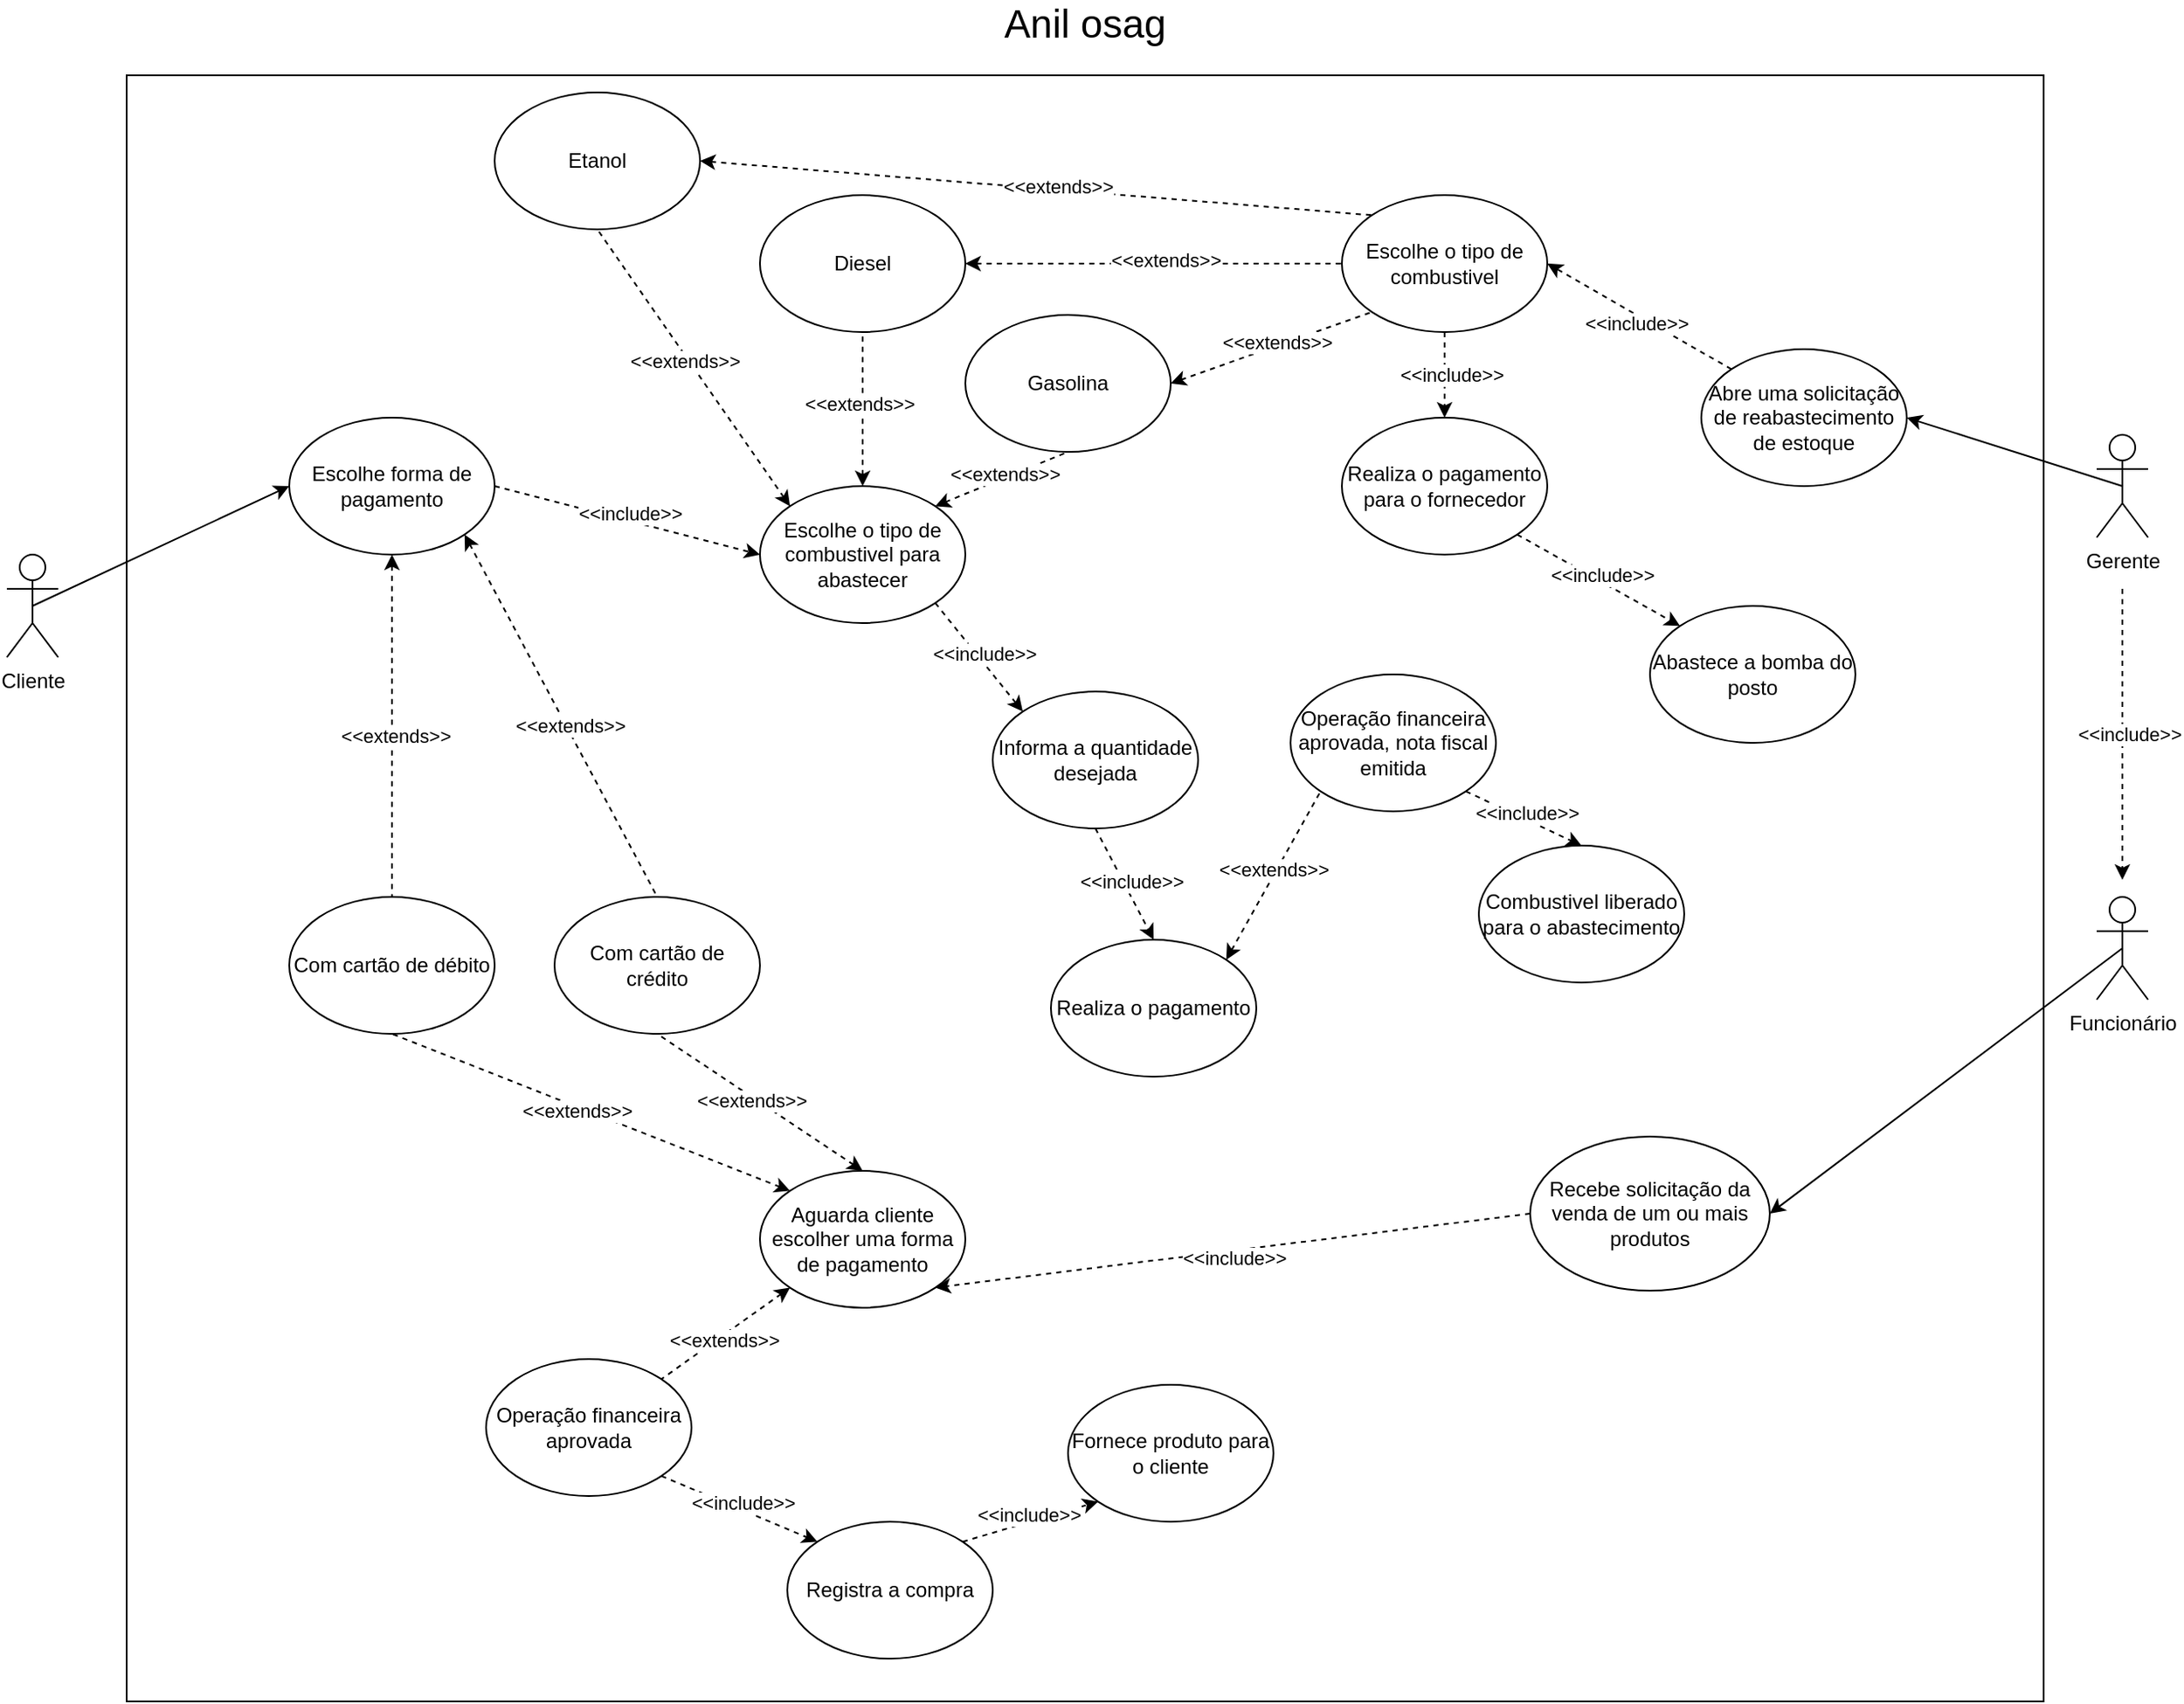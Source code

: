 <mxfile version="24.2.3" type="device">
  <diagram name="Página-1" id="jO5LcN-IIeKtfQCGkDKC">
    <mxGraphModel dx="1474" dy="757" grid="1" gridSize="10" guides="1" tooltips="1" connect="1" arrows="1" fold="1" page="1" pageScale="1" pageWidth="827" pageHeight="1169" math="0" shadow="0">
      <root>
        <mxCell id="0" />
        <mxCell id="1" parent="0" />
        <mxCell id="9EDQes4h3XlZUDCK579F-2" value="" style="rounded=0;whiteSpace=wrap;html=1;" vertex="1" parent="1">
          <mxGeometry x="90" y="60" width="1120" height="950" as="geometry" />
        </mxCell>
        <mxCell id="9EDQes4h3XlZUDCK579F-1" value="Cliente" style="shape=umlActor;verticalLabelPosition=bottom;verticalAlign=top;html=1;outlineConnect=0;" vertex="1" parent="1">
          <mxGeometry x="20" y="340" width="30" height="60" as="geometry" />
        </mxCell>
        <mxCell id="9EDQes4h3XlZUDCK579F-3" value="Anil osag" style="text;html=1;align=center;verticalAlign=middle;whiteSpace=wrap;rounded=0;fontSize=23;" vertex="1" parent="1">
          <mxGeometry x="589.25" y="20" width="121.5" height="20" as="geometry" />
        </mxCell>
        <mxCell id="9EDQes4h3XlZUDCK579F-4" value="Escolhe o tipo de combustivel para abastecer" style="ellipse;whiteSpace=wrap;html=1;" vertex="1" parent="1">
          <mxGeometry x="460" y="300" width="120" height="80" as="geometry" />
        </mxCell>
        <mxCell id="9EDQes4h3XlZUDCK579F-8" value="Gasolina" style="ellipse;whiteSpace=wrap;html=1;" vertex="1" parent="1">
          <mxGeometry x="580" y="200" width="120" height="80" as="geometry" />
        </mxCell>
        <mxCell id="9EDQes4h3XlZUDCK579F-9" value="Diesel" style="ellipse;whiteSpace=wrap;html=1;" vertex="1" parent="1">
          <mxGeometry x="460" y="130" width="120" height="80" as="geometry" />
        </mxCell>
        <mxCell id="9EDQes4h3XlZUDCK579F-10" value="Etanol" style="ellipse;whiteSpace=wrap;html=1;" vertex="1" parent="1">
          <mxGeometry x="305" y="70" width="120" height="80" as="geometry" />
        </mxCell>
        <mxCell id="9EDQes4h3XlZUDCK579F-11" value="" style="endArrow=classic;html=1;rounded=0;exitX=0.5;exitY=0.5;exitDx=0;exitDy=0;exitPerimeter=0;entryX=0;entryY=0.5;entryDx=0;entryDy=0;" edge="1" parent="1" source="9EDQes4h3XlZUDCK579F-1" target="9EDQes4h3XlZUDCK579F-21">
          <mxGeometry width="50" height="50" relative="1" as="geometry">
            <mxPoint x="440" y="600" as="sourcePoint" />
            <mxPoint x="490" y="550" as="targetPoint" />
          </mxGeometry>
        </mxCell>
        <mxCell id="9EDQes4h3XlZUDCK579F-12" value="" style="endArrow=none;dashed=1;html=1;rounded=0;exitX=1;exitY=0;exitDx=0;exitDy=0;entryX=0.5;entryY=1;entryDx=0;entryDy=0;endFill=0;startArrow=classic;startFill=1;" edge="1" parent="1" source="9EDQes4h3XlZUDCK579F-4" target="9EDQes4h3XlZUDCK579F-8">
          <mxGeometry width="50" height="50" relative="1" as="geometry">
            <mxPoint x="440" y="600" as="sourcePoint" />
            <mxPoint x="490" y="550" as="targetPoint" />
          </mxGeometry>
        </mxCell>
        <mxCell id="9EDQes4h3XlZUDCK579F-13" value="&amp;lt;&amp;lt;extends&amp;gt;&amp;gt;" style="edgeLabel;html=1;align=center;verticalAlign=middle;resizable=0;points=[];" vertex="1" connectable="0" parent="9EDQes4h3XlZUDCK579F-12">
          <mxGeometry x="0.062" y="2" relative="1" as="geometry">
            <mxPoint as="offset" />
          </mxGeometry>
        </mxCell>
        <mxCell id="9EDQes4h3XlZUDCK579F-17" value="" style="endArrow=none;dashed=1;html=1;rounded=0;exitX=0.5;exitY=0;exitDx=0;exitDy=0;entryX=0.5;entryY=1;entryDx=0;entryDy=0;endFill=0;startArrow=classic;startFill=1;" edge="1" parent="1" source="9EDQes4h3XlZUDCK579F-4" target="9EDQes4h3XlZUDCK579F-9">
          <mxGeometry width="50" height="50" relative="1" as="geometry">
            <mxPoint x="300" y="510" as="sourcePoint" />
            <mxPoint x="360" y="580" as="targetPoint" />
          </mxGeometry>
        </mxCell>
        <mxCell id="9EDQes4h3XlZUDCK579F-18" value="&amp;lt;&amp;lt;extends&amp;gt;&amp;gt;" style="edgeLabel;html=1;align=center;verticalAlign=middle;resizable=0;points=[];" vertex="1" connectable="0" parent="9EDQes4h3XlZUDCK579F-17">
          <mxGeometry x="0.062" y="2" relative="1" as="geometry">
            <mxPoint as="offset" />
          </mxGeometry>
        </mxCell>
        <mxCell id="9EDQes4h3XlZUDCK579F-19" value="" style="endArrow=none;dashed=1;html=1;rounded=0;exitX=0;exitY=0;exitDx=0;exitDy=0;entryX=0.5;entryY=1;entryDx=0;entryDy=0;endFill=0;startArrow=classic;startFill=1;" edge="1" parent="1" source="9EDQes4h3XlZUDCK579F-4" target="9EDQes4h3XlZUDCK579F-10">
          <mxGeometry width="50" height="50" relative="1" as="geometry">
            <mxPoint x="290" y="600" as="sourcePoint" />
            <mxPoint x="350" y="670" as="targetPoint" />
          </mxGeometry>
        </mxCell>
        <mxCell id="9EDQes4h3XlZUDCK579F-20" value="&amp;lt;&amp;lt;extends&amp;gt;&amp;gt;" style="edgeLabel;html=1;align=center;verticalAlign=middle;resizable=0;points=[];" vertex="1" connectable="0" parent="9EDQes4h3XlZUDCK579F-19">
          <mxGeometry x="0.062" y="2" relative="1" as="geometry">
            <mxPoint as="offset" />
          </mxGeometry>
        </mxCell>
        <mxCell id="9EDQes4h3XlZUDCK579F-21" value="Escolhe forma de pagamento" style="ellipse;whiteSpace=wrap;html=1;" vertex="1" parent="1">
          <mxGeometry x="185" y="260" width="120" height="80" as="geometry" />
        </mxCell>
        <mxCell id="9EDQes4h3XlZUDCK579F-22" value="" style="endArrow=classic;dashed=1;html=1;rounded=0;exitX=1;exitY=0.5;exitDx=0;exitDy=0;entryX=0;entryY=0.5;entryDx=0;entryDy=0;endFill=1;" edge="1" parent="1" source="9EDQes4h3XlZUDCK579F-21" target="9EDQes4h3XlZUDCK579F-4">
          <mxGeometry width="50" height="50" relative="1" as="geometry">
            <mxPoint x="436" y="250" as="sourcePoint" />
            <mxPoint x="486" y="200" as="targetPoint" />
          </mxGeometry>
        </mxCell>
        <mxCell id="9EDQes4h3XlZUDCK579F-23" value="&amp;lt;&amp;lt;include&amp;gt;&amp;gt;" style="edgeLabel;html=1;align=center;verticalAlign=middle;resizable=0;points=[];" vertex="1" connectable="0" parent="9EDQes4h3XlZUDCK579F-22">
          <mxGeometry x="-0.001" y="4" relative="1" as="geometry">
            <mxPoint as="offset" />
          </mxGeometry>
        </mxCell>
        <mxCell id="9EDQes4h3XlZUDCK579F-24" value="Com cartão de crédito" style="ellipse;whiteSpace=wrap;html=1;" vertex="1" parent="1">
          <mxGeometry x="340" y="540" width="120" height="80" as="geometry" />
        </mxCell>
        <mxCell id="9EDQes4h3XlZUDCK579F-25" value="Com cartão de débito" style="ellipse;whiteSpace=wrap;html=1;" vertex="1" parent="1">
          <mxGeometry x="185" y="540" width="120" height="80" as="geometry" />
        </mxCell>
        <mxCell id="9EDQes4h3XlZUDCK579F-26" value="" style="endArrow=none;dashed=1;html=1;rounded=0;exitX=1;exitY=1;exitDx=0;exitDy=0;entryX=0.5;entryY=0;entryDx=0;entryDy=0;endFill=0;startArrow=classic;startFill=1;" edge="1" parent="1" source="9EDQes4h3XlZUDCK579F-21" target="9EDQes4h3XlZUDCK579F-24">
          <mxGeometry width="50" height="50" relative="1" as="geometry">
            <mxPoint x="466" y="260" as="sourcePoint" />
            <mxPoint x="506" y="350" as="targetPoint" />
          </mxGeometry>
        </mxCell>
        <mxCell id="9EDQes4h3XlZUDCK579F-27" value="&amp;lt;&amp;lt;extends&amp;gt;&amp;gt;" style="edgeLabel;html=1;align=center;verticalAlign=middle;resizable=0;points=[];" vertex="1" connectable="0" parent="9EDQes4h3XlZUDCK579F-26">
          <mxGeometry x="0.062" y="2" relative="1" as="geometry">
            <mxPoint as="offset" />
          </mxGeometry>
        </mxCell>
        <mxCell id="9EDQes4h3XlZUDCK579F-28" value="" style="endArrow=none;dashed=1;html=1;rounded=0;exitX=0.5;exitY=1;exitDx=0;exitDy=0;entryX=0.5;entryY=0;entryDx=0;entryDy=0;endFill=0;startArrow=classic;startFill=1;" edge="1" parent="1" source="9EDQes4h3XlZUDCK579F-21" target="9EDQes4h3XlZUDCK579F-25">
          <mxGeometry width="50" height="50" relative="1" as="geometry">
            <mxPoint x="519.5" y="274" as="sourcePoint" />
            <mxPoint x="452.5" y="230" as="targetPoint" />
          </mxGeometry>
        </mxCell>
        <mxCell id="9EDQes4h3XlZUDCK579F-29" value="&amp;lt;&amp;lt;extends&amp;gt;&amp;gt;" style="edgeLabel;html=1;align=center;verticalAlign=middle;resizable=0;points=[];" vertex="1" connectable="0" parent="9EDQes4h3XlZUDCK579F-28">
          <mxGeometry x="0.062" y="2" relative="1" as="geometry">
            <mxPoint as="offset" />
          </mxGeometry>
        </mxCell>
        <mxCell id="9EDQes4h3XlZUDCK579F-30" value="Realiza o pagamento" style="ellipse;whiteSpace=wrap;html=1;" vertex="1" parent="1">
          <mxGeometry x="630" y="565" width="120" height="80" as="geometry" />
        </mxCell>
        <mxCell id="9EDQes4h3XlZUDCK579F-31" value="" style="endArrow=classic;dashed=1;html=1;rounded=0;exitX=0.5;exitY=1;exitDx=0;exitDy=0;entryX=0.5;entryY=0;entryDx=0;entryDy=0;endFill=1;" edge="1" parent="1" source="9EDQes4h3XlZUDCK579F-33" target="9EDQes4h3XlZUDCK579F-30">
          <mxGeometry width="50" height="50" relative="1" as="geometry">
            <mxPoint x="535" y="299.83" as="sourcePoint" />
            <mxPoint x="646" y="299.83" as="targetPoint" />
          </mxGeometry>
        </mxCell>
        <mxCell id="9EDQes4h3XlZUDCK579F-32" value="&amp;lt;&amp;lt;include&amp;gt;&amp;gt;" style="edgeLabel;html=1;align=center;verticalAlign=middle;resizable=0;points=[];" vertex="1" connectable="0" parent="9EDQes4h3XlZUDCK579F-31">
          <mxGeometry x="-0.001" y="4" relative="1" as="geometry">
            <mxPoint as="offset" />
          </mxGeometry>
        </mxCell>
        <mxCell id="9EDQes4h3XlZUDCK579F-33" value="Informa a quantidade desejada" style="ellipse;whiteSpace=wrap;html=1;" vertex="1" parent="1">
          <mxGeometry x="596" y="420" width="120" height="80" as="geometry" />
        </mxCell>
        <mxCell id="9EDQes4h3XlZUDCK579F-34" value="" style="endArrow=classic;dashed=1;html=1;rounded=0;exitX=1;exitY=1;exitDx=0;exitDy=0;entryX=0;entryY=0;entryDx=0;entryDy=0;endFill=1;" edge="1" parent="1" source="9EDQes4h3XlZUDCK579F-4" target="9EDQes4h3XlZUDCK579F-33">
          <mxGeometry width="50" height="50" relative="1" as="geometry">
            <mxPoint x="376" y="380" as="sourcePoint" />
            <mxPoint x="497" y="380" as="targetPoint" />
          </mxGeometry>
        </mxCell>
        <mxCell id="9EDQes4h3XlZUDCK579F-35" value="&amp;lt;&amp;lt;include&amp;gt;&amp;gt;" style="edgeLabel;html=1;align=center;verticalAlign=middle;resizable=0;points=[];" vertex="1" connectable="0" parent="9EDQes4h3XlZUDCK579F-34">
          <mxGeometry x="-0.001" y="4" relative="1" as="geometry">
            <mxPoint as="offset" />
          </mxGeometry>
        </mxCell>
        <mxCell id="9EDQes4h3XlZUDCK579F-36" value="Operação financeira aprovada, nota fiscal emitida" style="ellipse;whiteSpace=wrap;html=1;" vertex="1" parent="1">
          <mxGeometry x="770" y="410" width="120" height="80" as="geometry" />
        </mxCell>
        <mxCell id="9EDQes4h3XlZUDCK579F-37" value="" style="endArrow=none;dashed=1;html=1;rounded=0;exitX=1;exitY=0;exitDx=0;exitDy=0;entryX=0;entryY=1;entryDx=0;entryDy=0;endFill=0;startArrow=classic;startFill=1;" edge="1" parent="1" source="9EDQes4h3XlZUDCK579F-30" target="9EDQes4h3XlZUDCK579F-36">
          <mxGeometry width="50" height="50" relative="1" as="geometry">
            <mxPoint x="736" y="334" as="sourcePoint" />
            <mxPoint x="804" y="406" as="targetPoint" />
          </mxGeometry>
        </mxCell>
        <mxCell id="9EDQes4h3XlZUDCK579F-38" value="&amp;lt;&amp;lt;extends&amp;gt;&amp;gt;" style="edgeLabel;html=1;align=center;verticalAlign=middle;resizable=0;points=[];" vertex="1" connectable="0" parent="9EDQes4h3XlZUDCK579F-37">
          <mxGeometry x="0.062" y="2" relative="1" as="geometry">
            <mxPoint as="offset" />
          </mxGeometry>
        </mxCell>
        <mxCell id="9EDQes4h3XlZUDCK579F-39" value="Combustivel liberado para o abastecimento" style="ellipse;whiteSpace=wrap;html=1;" vertex="1" parent="1">
          <mxGeometry x="880" y="510" width="120" height="80" as="geometry" />
        </mxCell>
        <mxCell id="9EDQes4h3XlZUDCK579F-40" value="" style="endArrow=classic;dashed=1;html=1;rounded=0;exitX=1;exitY=1;exitDx=0;exitDy=0;entryX=0.5;entryY=0;entryDx=0;entryDy=0;endFill=1;" edge="1" parent="1" source="9EDQes4h3XlZUDCK579F-36" target="9EDQes4h3XlZUDCK579F-39">
          <mxGeometry width="50" height="50" relative="1" as="geometry">
            <mxPoint x="926" y="280" as="sourcePoint" />
            <mxPoint x="993" y="370" as="targetPoint" />
          </mxGeometry>
        </mxCell>
        <mxCell id="9EDQes4h3XlZUDCK579F-41" value="&amp;lt;&amp;lt;include&amp;gt;&amp;gt;" style="edgeLabel;html=1;align=center;verticalAlign=middle;resizable=0;points=[];" vertex="1" connectable="0" parent="9EDQes4h3XlZUDCK579F-40">
          <mxGeometry x="-0.001" y="4" relative="1" as="geometry">
            <mxPoint as="offset" />
          </mxGeometry>
        </mxCell>
        <mxCell id="9EDQes4h3XlZUDCK579F-42" value="Funcionário" style="shape=umlActor;verticalLabelPosition=bottom;verticalAlign=top;html=1;outlineConnect=0;" vertex="1" parent="1">
          <mxGeometry x="1241" y="540" width="30" height="60" as="geometry" />
        </mxCell>
        <mxCell id="9EDQes4h3XlZUDCK579F-43" value="Gerente" style="shape=umlActor;verticalLabelPosition=bottom;verticalAlign=top;html=1;outlineConnect=0;" vertex="1" parent="1">
          <mxGeometry x="1241" y="270" width="30" height="60" as="geometry" />
        </mxCell>
        <mxCell id="9EDQes4h3XlZUDCK579F-44" value="Recebe solicitação da venda de um ou mais produtos" style="ellipse;whiteSpace=wrap;html=1;" vertex="1" parent="1">
          <mxGeometry x="910" y="680" width="140" height="90" as="geometry" />
        </mxCell>
        <mxCell id="9EDQes4h3XlZUDCK579F-46" value="" style="endArrow=classic;html=1;rounded=0;exitX=0.5;exitY=0.5;exitDx=0;exitDy=0;exitPerimeter=0;entryX=1;entryY=0.5;entryDx=0;entryDy=0;" edge="1" parent="1" source="9EDQes4h3XlZUDCK579F-42" target="9EDQes4h3XlZUDCK579F-44">
          <mxGeometry width="50" height="50" relative="1" as="geometry">
            <mxPoint x="286" y="970" as="sourcePoint" />
            <mxPoint x="336" y="920" as="targetPoint" />
          </mxGeometry>
        </mxCell>
        <mxCell id="9EDQes4h3XlZUDCK579F-52" value="Aguarda cliente escolher uma forma de pagamento" style="ellipse;whiteSpace=wrap;html=1;" vertex="1" parent="1">
          <mxGeometry x="460" y="700" width="120" height="80" as="geometry" />
        </mxCell>
        <mxCell id="9EDQes4h3XlZUDCK579F-53" value="" style="endArrow=none;dashed=1;html=1;rounded=0;exitX=0;exitY=0;exitDx=0;exitDy=0;entryX=0.5;entryY=1;entryDx=0;entryDy=0;endFill=0;startArrow=classic;startFill=1;" edge="1" parent="1" source="9EDQes4h3XlZUDCK579F-52" target="9EDQes4h3XlZUDCK579F-25">
          <mxGeometry width="50" height="50" relative="1" as="geometry">
            <mxPoint x="183.95" y="595" as="sourcePoint" />
            <mxPoint x="183.95" y="795" as="targetPoint" />
          </mxGeometry>
        </mxCell>
        <mxCell id="9EDQes4h3XlZUDCK579F-54" value="&amp;lt;&amp;lt;extends&amp;gt;&amp;gt;" style="edgeLabel;html=1;align=center;verticalAlign=middle;resizable=0;points=[];" vertex="1" connectable="0" parent="9EDQes4h3XlZUDCK579F-53">
          <mxGeometry x="0.062" y="2" relative="1" as="geometry">
            <mxPoint as="offset" />
          </mxGeometry>
        </mxCell>
        <mxCell id="9EDQes4h3XlZUDCK579F-55" value="" style="endArrow=none;dashed=1;html=1;rounded=0;exitX=0.5;exitY=0;exitDx=0;exitDy=0;entryX=0.5;entryY=1;entryDx=0;entryDy=0;endFill=0;startArrow=classic;startFill=1;" edge="1" parent="1" source="9EDQes4h3XlZUDCK579F-52" target="9EDQes4h3XlZUDCK579F-24">
          <mxGeometry width="50" height="50" relative="1" as="geometry">
            <mxPoint x="505" y="772" as="sourcePoint" />
            <mxPoint x="436" y="630" as="targetPoint" />
          </mxGeometry>
        </mxCell>
        <mxCell id="9EDQes4h3XlZUDCK579F-56" value="&amp;lt;&amp;lt;extends&amp;gt;&amp;gt;" style="edgeLabel;html=1;align=center;verticalAlign=middle;resizable=0;points=[];" vertex="1" connectable="0" parent="9EDQes4h3XlZUDCK579F-55">
          <mxGeometry x="0.062" y="2" relative="1" as="geometry">
            <mxPoint as="offset" />
          </mxGeometry>
        </mxCell>
        <mxCell id="9EDQes4h3XlZUDCK579F-57" value="" style="endArrow=classic;dashed=1;html=1;rounded=0;exitX=0;exitY=0.5;exitDx=0;exitDy=0;entryX=1;entryY=1;entryDx=0;entryDy=0;endFill=1;" edge="1" parent="1" source="9EDQes4h3XlZUDCK579F-44" target="9EDQes4h3XlZUDCK579F-52">
          <mxGeometry width="50" height="50" relative="1" as="geometry">
            <mxPoint x="385.47" y="870" as="sourcePoint" />
            <mxPoint x="385.47" y="930" as="targetPoint" />
          </mxGeometry>
        </mxCell>
        <mxCell id="9EDQes4h3XlZUDCK579F-58" value="&amp;lt;&amp;lt;include&amp;gt;&amp;gt;" style="edgeLabel;html=1;align=center;verticalAlign=middle;resizable=0;points=[];" vertex="1" connectable="0" parent="9EDQes4h3XlZUDCK579F-57">
          <mxGeometry x="-0.001" y="4" relative="1" as="geometry">
            <mxPoint as="offset" />
          </mxGeometry>
        </mxCell>
        <mxCell id="9EDQes4h3XlZUDCK579F-59" value="Operação financeira aprovada" style="ellipse;whiteSpace=wrap;html=1;" vertex="1" parent="1">
          <mxGeometry x="300" y="810" width="120" height="80" as="geometry" />
        </mxCell>
        <mxCell id="9EDQes4h3XlZUDCK579F-60" value="" style="endArrow=none;dashed=1;html=1;rounded=0;exitX=0;exitY=1;exitDx=0;exitDy=0;entryX=1;entryY=0;entryDx=0;entryDy=0;endFill=0;startArrow=classic;startFill=1;" edge="1" parent="1" source="9EDQes4h3XlZUDCK579F-52" target="9EDQes4h3XlZUDCK579F-59">
          <mxGeometry width="50" height="50" relative="1" as="geometry">
            <mxPoint x="602" y="720" as="sourcePoint" />
            <mxPoint x="710" y="608" as="targetPoint" />
          </mxGeometry>
        </mxCell>
        <mxCell id="9EDQes4h3XlZUDCK579F-61" value="&amp;lt;&amp;lt;extends&amp;gt;&amp;gt;" style="edgeLabel;html=1;align=center;verticalAlign=middle;resizable=0;points=[];" vertex="1" connectable="0" parent="9EDQes4h3XlZUDCK579F-60">
          <mxGeometry x="0.062" y="2" relative="1" as="geometry">
            <mxPoint as="offset" />
          </mxGeometry>
        </mxCell>
        <mxCell id="9EDQes4h3XlZUDCK579F-62" value="Fornece produto para o cliente" style="ellipse;whiteSpace=wrap;html=1;" vertex="1" parent="1">
          <mxGeometry x="640" y="825" width="120" height="80" as="geometry" />
        </mxCell>
        <mxCell id="9EDQes4h3XlZUDCK579F-63" value="" style="endArrow=classic;dashed=1;html=1;rounded=0;exitX=1;exitY=0;exitDx=0;exitDy=0;entryX=0;entryY=1;entryDx=0;entryDy=0;endFill=1;" edge="1" parent="1" source="9EDQes4h3XlZUDCK579F-66" target="9EDQes4h3XlZUDCK579F-62">
          <mxGeometry width="50" height="50" relative="1" as="geometry">
            <mxPoint x="796" y="560" as="sourcePoint" />
            <mxPoint x="796" y="620" as="targetPoint" />
          </mxGeometry>
        </mxCell>
        <mxCell id="9EDQes4h3XlZUDCK579F-64" value="&amp;lt;&amp;lt;include&amp;gt;&amp;gt;" style="edgeLabel;html=1;align=center;verticalAlign=middle;resizable=0;points=[];" vertex="1" connectable="0" parent="9EDQes4h3XlZUDCK579F-63">
          <mxGeometry x="-0.001" y="4" relative="1" as="geometry">
            <mxPoint as="offset" />
          </mxGeometry>
        </mxCell>
        <mxCell id="9EDQes4h3XlZUDCK579F-66" value="Registra a compra" style="ellipse;whiteSpace=wrap;html=1;" vertex="1" parent="1">
          <mxGeometry x="476" y="905" width="120" height="80" as="geometry" />
        </mxCell>
        <mxCell id="9EDQes4h3XlZUDCK579F-67" value="" style="endArrow=classic;dashed=1;html=1;rounded=0;exitX=1;exitY=1;exitDx=0;exitDy=0;entryX=0;entryY=0;entryDx=0;entryDy=0;endFill=1;" edge="1" parent="1" source="9EDQes4h3XlZUDCK579F-59" target="9EDQes4h3XlZUDCK579F-66">
          <mxGeometry width="50" height="50" relative="1" as="geometry">
            <mxPoint x="538" y="779.47" as="sourcePoint" />
            <mxPoint x="668" y="779.47" as="targetPoint" />
          </mxGeometry>
        </mxCell>
        <mxCell id="9EDQes4h3XlZUDCK579F-68" value="&amp;lt;&amp;lt;include&amp;gt;&amp;gt;" style="edgeLabel;html=1;align=center;verticalAlign=middle;resizable=0;points=[];" vertex="1" connectable="0" parent="9EDQes4h3XlZUDCK579F-67">
          <mxGeometry x="-0.001" y="4" relative="1" as="geometry">
            <mxPoint as="offset" />
          </mxGeometry>
        </mxCell>
        <mxCell id="9EDQes4h3XlZUDCK579F-69" value="" style="endArrow=classic;dashed=1;html=1;rounded=0;endFill=1;" edge="1" parent="1">
          <mxGeometry width="50" height="50" relative="1" as="geometry">
            <mxPoint x="1256" y="360" as="sourcePoint" />
            <mxPoint x="1256" y="530" as="targetPoint" />
          </mxGeometry>
        </mxCell>
        <mxCell id="9EDQes4h3XlZUDCK579F-70" value="&amp;lt;&amp;lt;include&amp;gt;&amp;gt;" style="edgeLabel;html=1;align=center;verticalAlign=middle;resizable=0;points=[];" vertex="1" connectable="0" parent="9EDQes4h3XlZUDCK579F-69">
          <mxGeometry x="-0.001" y="4" relative="1" as="geometry">
            <mxPoint as="offset" />
          </mxGeometry>
        </mxCell>
        <mxCell id="9EDQes4h3XlZUDCK579F-74" value="Abre uma solicitação de reabastecimento de estoque" style="ellipse;whiteSpace=wrap;html=1;" vertex="1" parent="1">
          <mxGeometry x="1010" y="220" width="120" height="80" as="geometry" />
        </mxCell>
        <mxCell id="9EDQes4h3XlZUDCK579F-75" value="" style="endArrow=classic;html=1;rounded=0;entryX=1;entryY=0.5;entryDx=0;entryDy=0;exitX=0.5;exitY=0.5;exitDx=0;exitDy=0;exitPerimeter=0;" edge="1" parent="1" source="9EDQes4h3XlZUDCK579F-43" target="9EDQes4h3XlZUDCK579F-74">
          <mxGeometry width="50" height="50" relative="1" as="geometry">
            <mxPoint x="970" y="310" as="sourcePoint" />
            <mxPoint x="1020" y="260" as="targetPoint" />
          </mxGeometry>
        </mxCell>
        <mxCell id="9EDQes4h3XlZUDCK579F-76" value="Escolhe o tipo de combustivel" style="ellipse;whiteSpace=wrap;html=1;" vertex="1" parent="1">
          <mxGeometry x="800" y="130" width="120" height="80" as="geometry" />
        </mxCell>
        <mxCell id="9EDQes4h3XlZUDCK579F-77" value="" style="endArrow=none;dashed=1;html=1;rounded=0;exitX=1;exitY=0.5;exitDx=0;exitDy=0;entryX=0;entryY=1;entryDx=0;entryDy=0;endFill=0;startArrow=classic;startFill=1;" edge="1" parent="1" source="9EDQes4h3XlZUDCK579F-8" target="9EDQes4h3XlZUDCK579F-76">
          <mxGeometry width="50" height="50" relative="1" as="geometry">
            <mxPoint x="730" y="172" as="sourcePoint" />
            <mxPoint x="808" y="140" as="targetPoint" />
          </mxGeometry>
        </mxCell>
        <mxCell id="9EDQes4h3XlZUDCK579F-78" value="&amp;lt;&amp;lt;extends&amp;gt;&amp;gt;" style="edgeLabel;html=1;align=center;verticalAlign=middle;resizable=0;points=[];" vertex="1" connectable="0" parent="9EDQes4h3XlZUDCK579F-77">
          <mxGeometry x="0.062" y="2" relative="1" as="geometry">
            <mxPoint as="offset" />
          </mxGeometry>
        </mxCell>
        <mxCell id="9EDQes4h3XlZUDCK579F-79" value="" style="endArrow=none;dashed=1;html=1;rounded=0;exitX=1;exitY=0.5;exitDx=0;exitDy=0;entryX=0;entryY=0.5;entryDx=0;entryDy=0;endFill=0;startArrow=classic;startFill=1;" edge="1" parent="1" source="9EDQes4h3XlZUDCK579F-9" target="9EDQes4h3XlZUDCK579F-76">
          <mxGeometry width="50" height="50" relative="1" as="geometry">
            <mxPoint x="710" y="200" as="sourcePoint" />
            <mxPoint x="810" y="240" as="targetPoint" />
          </mxGeometry>
        </mxCell>
        <mxCell id="9EDQes4h3XlZUDCK579F-80" value="&amp;lt;&amp;lt;extends&amp;gt;&amp;gt;" style="edgeLabel;html=1;align=center;verticalAlign=middle;resizable=0;points=[];" vertex="1" connectable="0" parent="9EDQes4h3XlZUDCK579F-79">
          <mxGeometry x="0.062" y="2" relative="1" as="geometry">
            <mxPoint as="offset" />
          </mxGeometry>
        </mxCell>
        <mxCell id="9EDQes4h3XlZUDCK579F-81" value="" style="endArrow=none;dashed=1;html=1;rounded=0;exitX=1;exitY=0.5;exitDx=0;exitDy=0;entryX=0;entryY=0;entryDx=0;entryDy=0;endFill=0;startArrow=classic;startFill=1;" edge="1" parent="1" source="9EDQes4h3XlZUDCK579F-10" target="9EDQes4h3XlZUDCK579F-76">
          <mxGeometry width="50" height="50" relative="1" as="geometry">
            <mxPoint x="770" y="130" as="sourcePoint" />
            <mxPoint x="870" y="170" as="targetPoint" />
          </mxGeometry>
        </mxCell>
        <mxCell id="9EDQes4h3XlZUDCK579F-82" value="&amp;lt;&amp;lt;extends&amp;gt;&amp;gt;" style="edgeLabel;html=1;align=center;verticalAlign=middle;resizable=0;points=[];" vertex="1" connectable="0" parent="9EDQes4h3XlZUDCK579F-81">
          <mxGeometry x="0.062" y="2" relative="1" as="geometry">
            <mxPoint as="offset" />
          </mxGeometry>
        </mxCell>
        <mxCell id="9EDQes4h3XlZUDCK579F-83" value="" style="endArrow=classic;dashed=1;html=1;rounded=0;exitX=0;exitY=0;exitDx=0;exitDy=0;entryX=1;entryY=0.5;entryDx=0;entryDy=0;endFill=1;" edge="1" parent="1" source="9EDQes4h3XlZUDCK579F-74" target="9EDQes4h3XlZUDCK579F-76">
          <mxGeometry width="50" height="50" relative="1" as="geometry">
            <mxPoint x="770" y="280" as="sourcePoint" />
            <mxPoint x="925" y="320" as="targetPoint" />
          </mxGeometry>
        </mxCell>
        <mxCell id="9EDQes4h3XlZUDCK579F-84" value="&amp;lt;&amp;lt;include&amp;gt;&amp;gt;" style="edgeLabel;html=1;align=center;verticalAlign=middle;resizable=0;points=[];" vertex="1" connectable="0" parent="9EDQes4h3XlZUDCK579F-83">
          <mxGeometry x="-0.001" y="4" relative="1" as="geometry">
            <mxPoint as="offset" />
          </mxGeometry>
        </mxCell>
        <mxCell id="9EDQes4h3XlZUDCK579F-85" value="Realiza o pagamento para o fornecedor" style="ellipse;whiteSpace=wrap;html=1;" vertex="1" parent="1">
          <mxGeometry x="800" y="260" width="120" height="80" as="geometry" />
        </mxCell>
        <mxCell id="9EDQes4h3XlZUDCK579F-86" value="" style="endArrow=classic;dashed=1;html=1;rounded=0;exitX=0.5;exitY=1;exitDx=0;exitDy=0;entryX=0.5;entryY=0;entryDx=0;entryDy=0;endFill=1;" edge="1" parent="1" source="9EDQes4h3XlZUDCK579F-76" target="9EDQes4h3XlZUDCK579F-85">
          <mxGeometry width="50" height="50" relative="1" as="geometry">
            <mxPoint x="1038" y="242" as="sourcePoint" />
            <mxPoint x="930" y="180" as="targetPoint" />
          </mxGeometry>
        </mxCell>
        <mxCell id="9EDQes4h3XlZUDCK579F-87" value="&amp;lt;&amp;lt;include&amp;gt;&amp;gt;" style="edgeLabel;html=1;align=center;verticalAlign=middle;resizable=0;points=[];" vertex="1" connectable="0" parent="9EDQes4h3XlZUDCK579F-86">
          <mxGeometry x="-0.001" y="4" relative="1" as="geometry">
            <mxPoint as="offset" />
          </mxGeometry>
        </mxCell>
        <mxCell id="9EDQes4h3XlZUDCK579F-88" value="Abastece a bomba do posto" style="ellipse;whiteSpace=wrap;html=1;" vertex="1" parent="1">
          <mxGeometry x="980" y="370" width="120" height="80" as="geometry" />
        </mxCell>
        <mxCell id="9EDQes4h3XlZUDCK579F-89" value="" style="endArrow=classic;dashed=1;html=1;rounded=0;exitX=1;exitY=1;exitDx=0;exitDy=0;entryX=0;entryY=0;entryDx=0;entryDy=0;endFill=1;" edge="1" parent="1" source="9EDQes4h3XlZUDCK579F-85" target="9EDQes4h3XlZUDCK579F-88">
          <mxGeometry width="50" height="50" relative="1" as="geometry">
            <mxPoint x="980" y="432" as="sourcePoint" />
            <mxPoint x="872" y="370" as="targetPoint" />
          </mxGeometry>
        </mxCell>
        <mxCell id="9EDQes4h3XlZUDCK579F-90" value="&amp;lt;&amp;lt;include&amp;gt;&amp;gt;" style="edgeLabel;html=1;align=center;verticalAlign=middle;resizable=0;points=[];" vertex="1" connectable="0" parent="9EDQes4h3XlZUDCK579F-89">
          <mxGeometry x="-0.001" y="4" relative="1" as="geometry">
            <mxPoint as="offset" />
          </mxGeometry>
        </mxCell>
      </root>
    </mxGraphModel>
  </diagram>
</mxfile>

